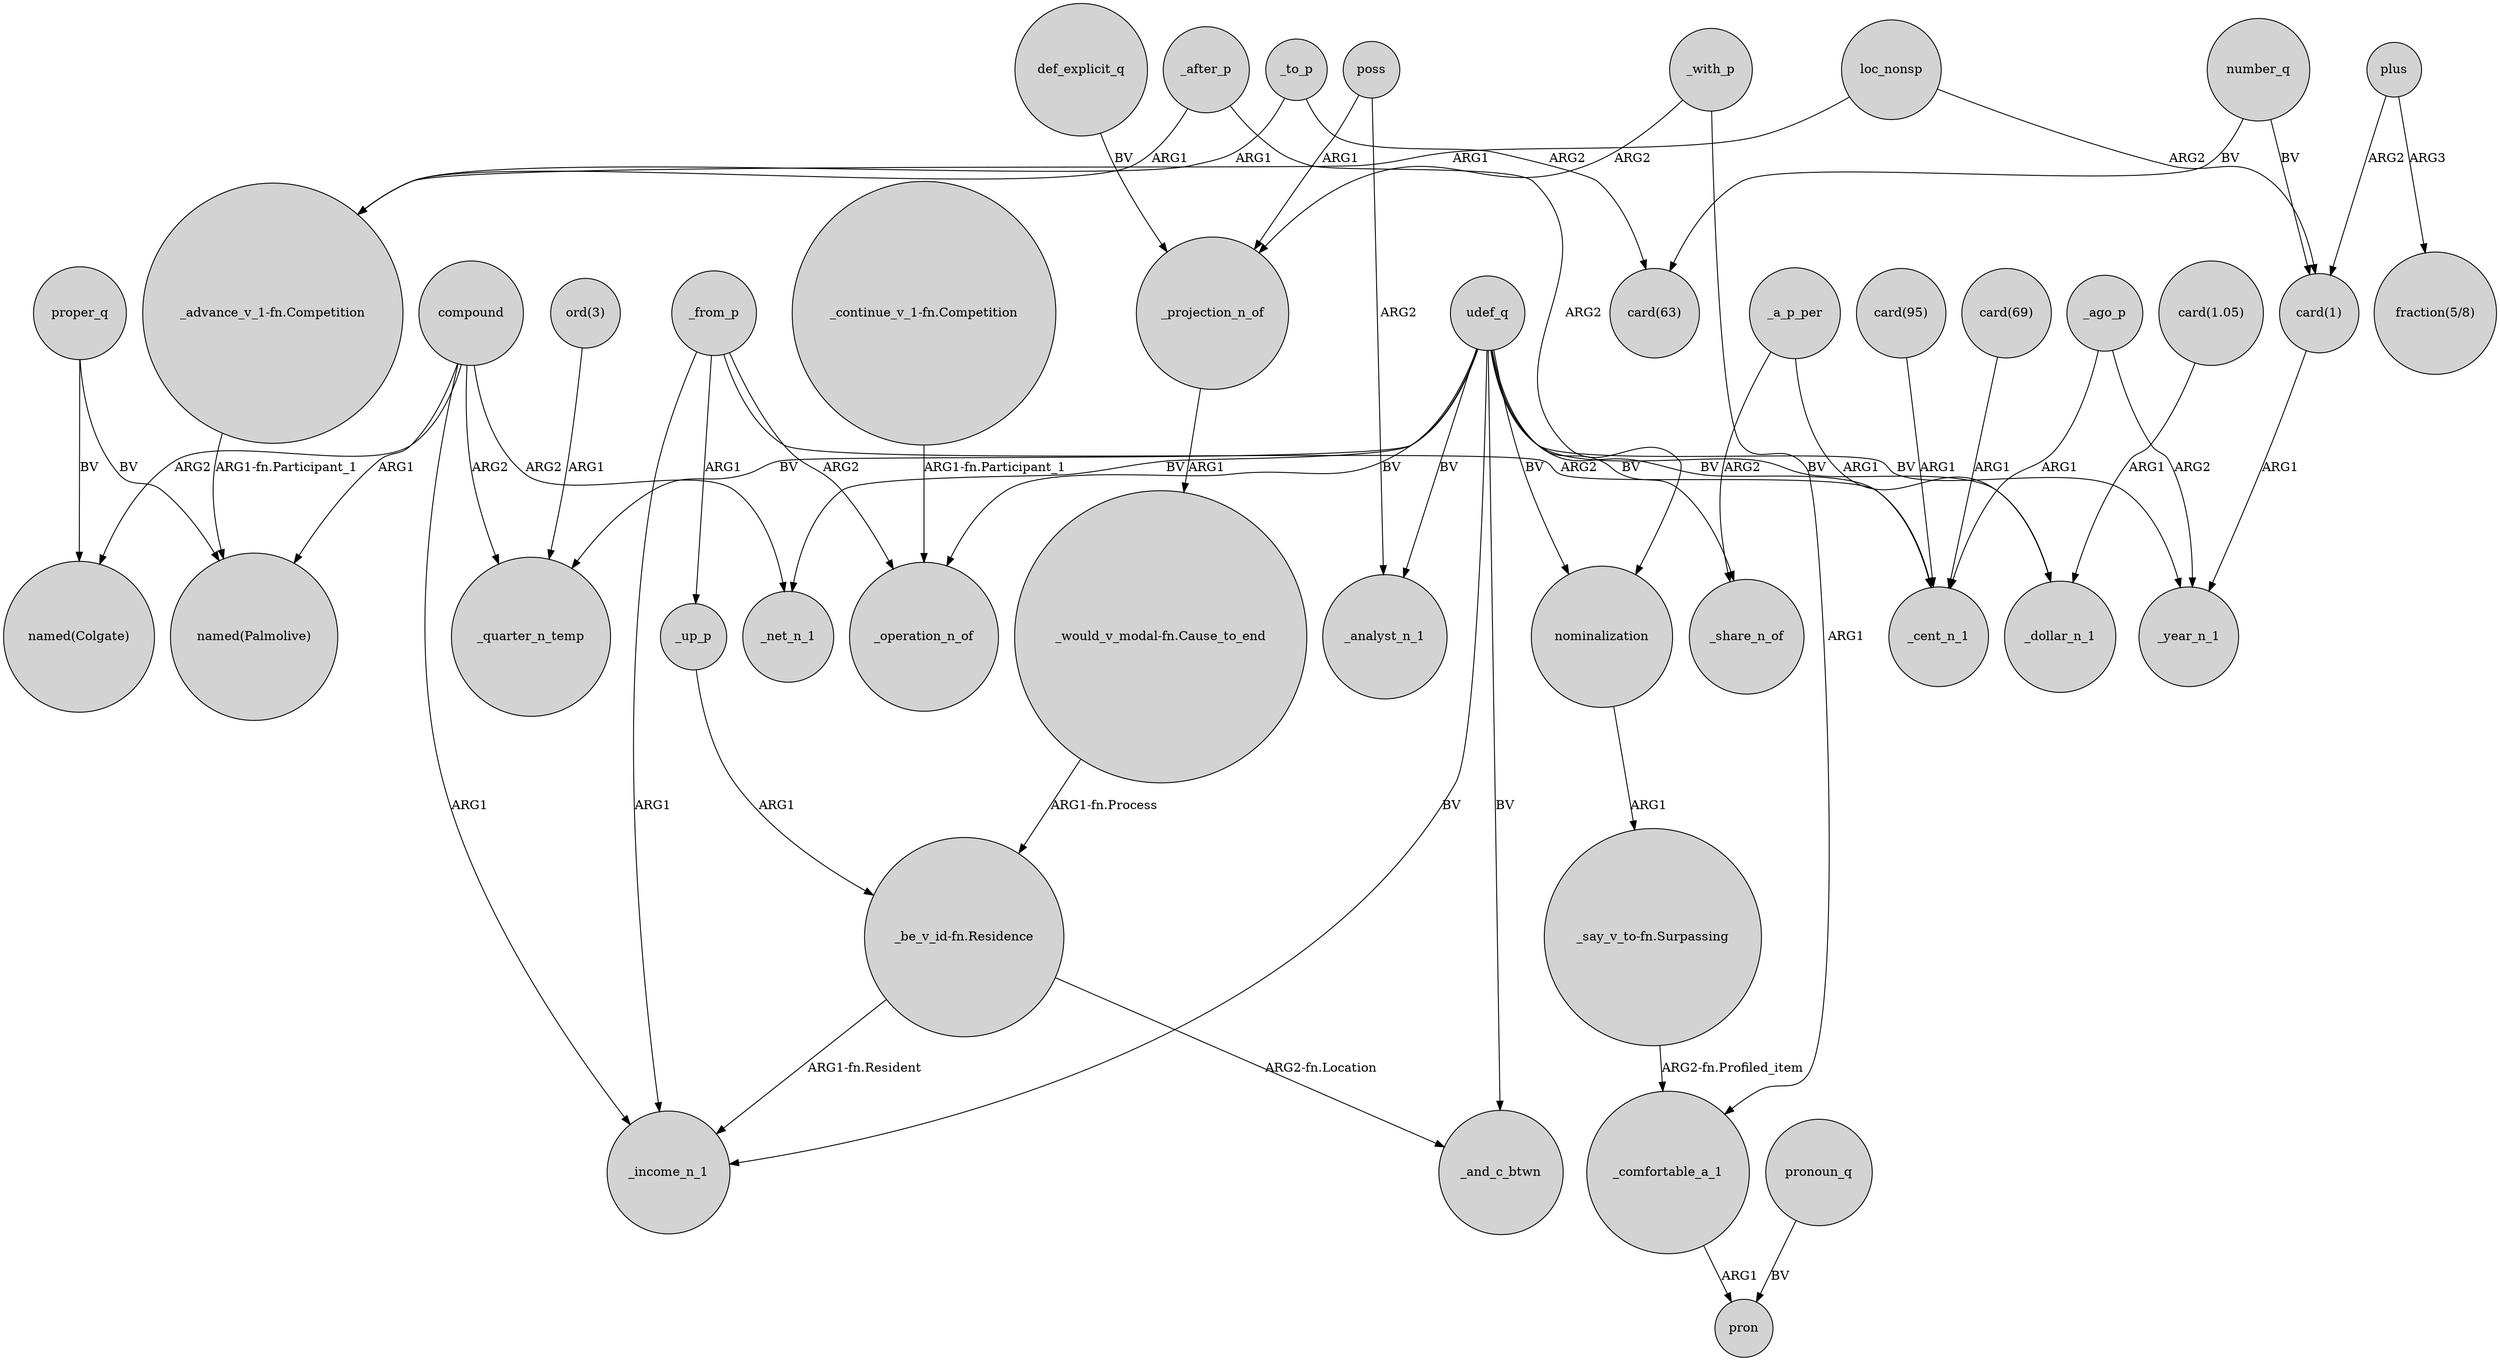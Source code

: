 digraph {
	node [shape=circle style=filled]
	proper_q -> "named(Palmolive)" [label=BV]
	"_be_v_id-fn.Residence" -> _income_n_1 [label="ARG1-fn.Resident"]
	compound -> _net_n_1 [label=ARG2]
	"ord(3)" -> _quarter_n_temp [label=ARG1]
	poss -> _projection_n_of [label=ARG1]
	number_q -> "card(1)" [label=BV]
	udef_q -> _and_c_btwn [label=BV]
	udef_q -> _analyst_n_1 [label=BV]
	"_advance_v_1-fn.Competition" -> "named(Palmolive)" [label="ARG1-fn.Participant_1"]
	"card(1)" -> _year_n_1 [label=ARG1]
	compound -> "named(Colgate)" [label=ARG2]
	plus -> "fraction(5/8)" [label=ARG3]
	_from_p -> _cent_n_1 [label=ARG2]
	udef_q -> _income_n_1 [label=BV]
	udef_q -> nominalization [label=BV]
	def_explicit_q -> _projection_n_of [label=BV]
	"_say_v_to-fn.Surpassing" -> _comfortable_a_1 [label="ARG2-fn.Profiled_item"]
	_up_p -> "_be_v_id-fn.Residence" [label=ARG1]
	loc_nonsp -> "card(1)" [label=ARG2]
	udef_q -> _cent_n_1 [label=BV]
	"card(69)" -> _cent_n_1 [label=ARG1]
	compound -> "named(Palmolive)" [label=ARG1]
	plus -> "card(1)" [label=ARG2]
	_from_p -> _income_n_1 [label=ARG1]
	_after_p -> nominalization [label=ARG2]
	pronoun_q -> pron [label=BV]
	"_continue_v_1-fn.Competition" -> _operation_n_of [label="ARG1-fn.Participant_1"]
	compound -> _income_n_1 [label=ARG1]
	compound -> _quarter_n_temp [label=ARG2]
	"card(95)" -> _cent_n_1 [label=ARG1]
	_a_p_per -> _share_n_of [label=ARG2]
	nominalization -> "_say_v_to-fn.Surpassing" [label=ARG1]
	_with_p -> _comfortable_a_1 [label=ARG1]
	udef_q -> _operation_n_of [label=BV]
	udef_q -> _share_n_of [label=BV]
	udef_q -> _net_n_1 [label=BV]
	udef_q -> _dollar_n_1 [label=BV]
	_to_p -> "_advance_v_1-fn.Competition" [label=ARG1]
	_after_p -> "_advance_v_1-fn.Competition" [label=ARG1]
	"_would_v_modal-fn.Cause_to_end" -> "_be_v_id-fn.Residence" [label="ARG1-fn.Process"]
	_a_p_per -> _dollar_n_1 [label=ARG1]
	poss -> _analyst_n_1 [label=ARG2]
	_ago_p -> _year_n_1 [label=ARG2]
	udef_q -> _quarter_n_temp [label=BV]
	udef_q -> _year_n_1 [label=BV]
	"_be_v_id-fn.Residence" -> _and_c_btwn [label="ARG2-fn.Location"]
	loc_nonsp -> "_advance_v_1-fn.Competition" [label=ARG1]
	_comfortable_a_1 -> pron [label=ARG1]
	_from_p -> _up_p [label=ARG1]
	_from_p -> _operation_n_of [label=ARG2]
	_projection_n_of -> "_would_v_modal-fn.Cause_to_end" [label=ARG1]
	_ago_p -> _cent_n_1 [label=ARG1]
	proper_q -> "named(Colgate)" [label=BV]
	"card(1.05)" -> _dollar_n_1 [label=ARG1]
	_with_p -> _projection_n_of [label=ARG2]
	number_q -> "card(63)" [label=BV]
	_to_p -> "card(63)" [label=ARG2]
}
